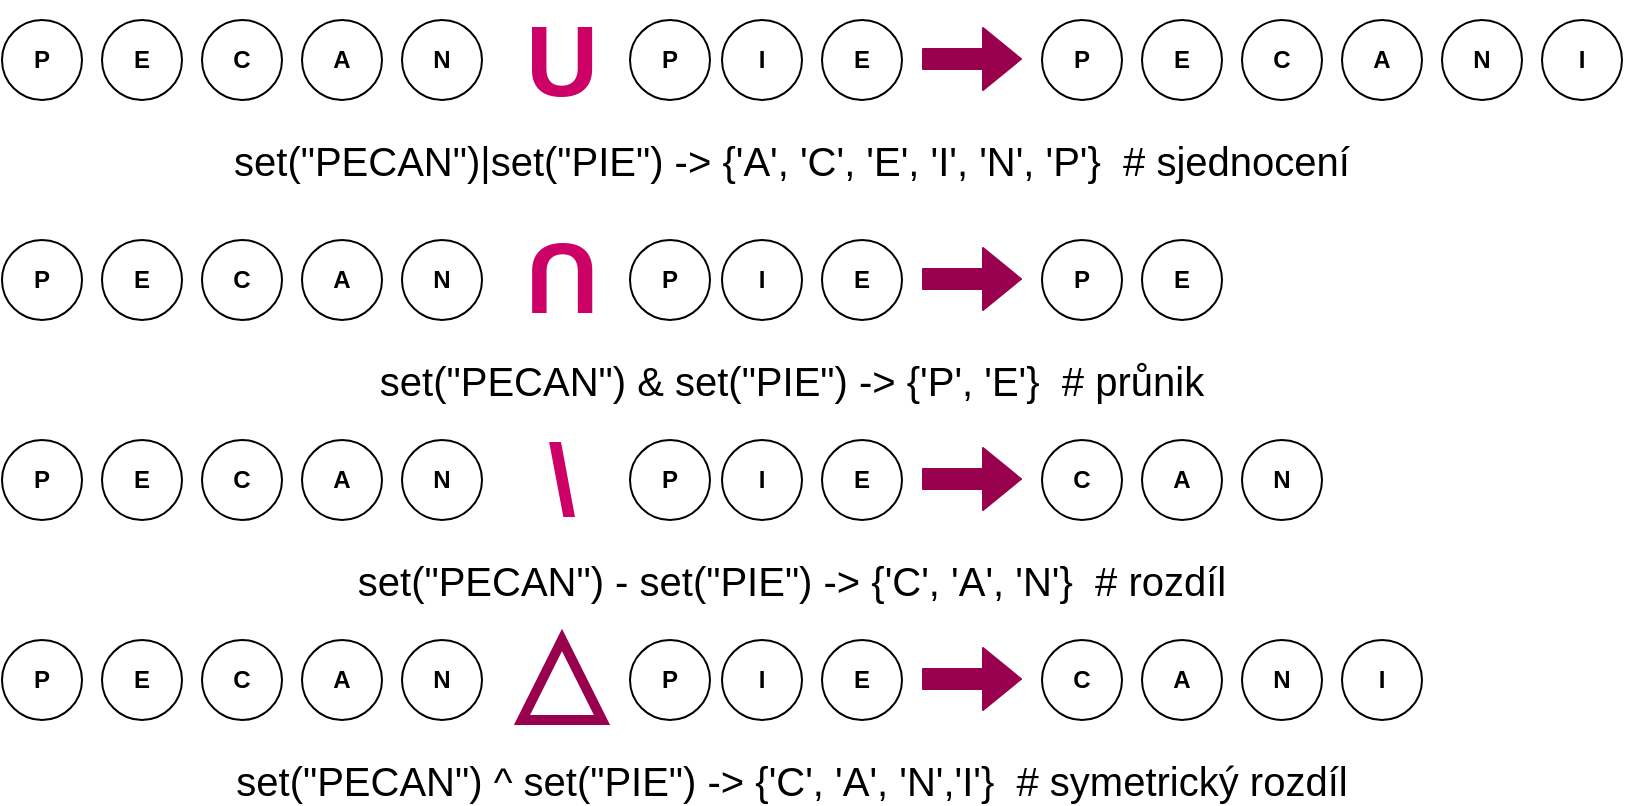 <mxfile version="14.9.2" type="github">
  <diagram id="d3opJxRI5_fXu5W-zoYK" name="Page-1">
    <mxGraphModel dx="1182" dy="675" grid="1" gridSize="10" guides="1" tooltips="1" connect="1" arrows="1" fold="1" page="1" pageScale="1" pageWidth="827" pageHeight="1169" math="0" shadow="0">
      <root>
        <mxCell id="0" />
        <mxCell id="1" parent="0" />
        <mxCell id="J2HvdzhYp7L50vpHNsAT-1" value="P" style="ellipse;whiteSpace=wrap;html=1;aspect=fixed;fontStyle=1" vertex="1" parent="1">
          <mxGeometry x="10" y="20" width="40" height="40" as="geometry" />
        </mxCell>
        <mxCell id="J2HvdzhYp7L50vpHNsAT-2" value="E" style="ellipse;whiteSpace=wrap;html=1;aspect=fixed;fontStyle=1" vertex="1" parent="1">
          <mxGeometry x="60" y="20" width="40" height="40" as="geometry" />
        </mxCell>
        <mxCell id="J2HvdzhYp7L50vpHNsAT-3" value="C" style="ellipse;whiteSpace=wrap;html=1;aspect=fixed;fontStyle=1" vertex="1" parent="1">
          <mxGeometry x="110" y="20" width="40" height="40" as="geometry" />
        </mxCell>
        <mxCell id="J2HvdzhYp7L50vpHNsAT-4" value="A" style="ellipse;whiteSpace=wrap;html=1;aspect=fixed;fontStyle=1" vertex="1" parent="1">
          <mxGeometry x="160" y="20" width="40" height="40" as="geometry" />
        </mxCell>
        <mxCell id="J2HvdzhYp7L50vpHNsAT-5" value="N" style="ellipse;whiteSpace=wrap;html=1;aspect=fixed;fontStyle=1" vertex="1" parent="1">
          <mxGeometry x="210" y="20" width="40" height="40" as="geometry" />
        </mxCell>
        <mxCell id="J2HvdzhYp7L50vpHNsAT-7" value="N" style="ellipse;whiteSpace=wrap;html=1;aspect=fixed;fontStyle=1" vertex="1" parent="1">
          <mxGeometry x="730" y="20" width="40" height="40" as="geometry" />
        </mxCell>
        <mxCell id="J2HvdzhYp7L50vpHNsAT-8" value="A" style="ellipse;whiteSpace=wrap;html=1;aspect=fixed;fontStyle=1" vertex="1" parent="1">
          <mxGeometry x="680" y="20" width="40" height="40" as="geometry" />
        </mxCell>
        <mxCell id="J2HvdzhYp7L50vpHNsAT-9" value="C" style="ellipse;whiteSpace=wrap;html=1;aspect=fixed;fontStyle=1" vertex="1" parent="1">
          <mxGeometry x="630" y="20" width="40" height="40" as="geometry" />
        </mxCell>
        <mxCell id="J2HvdzhYp7L50vpHNsAT-10" value="E" style="ellipse;whiteSpace=wrap;html=1;aspect=fixed;fontStyle=1" vertex="1" parent="1">
          <mxGeometry x="580" y="20" width="40" height="40" as="geometry" />
        </mxCell>
        <mxCell id="J2HvdzhYp7L50vpHNsAT-11" value="P" style="ellipse;whiteSpace=wrap;html=1;aspect=fixed;fontStyle=1" vertex="1" parent="1">
          <mxGeometry x="530" y="20" width="40" height="40" as="geometry" />
        </mxCell>
        <mxCell id="J2HvdzhYp7L50vpHNsAT-12" value="E" style="ellipse;whiteSpace=wrap;html=1;aspect=fixed;fontStyle=1" vertex="1" parent="1">
          <mxGeometry x="420" y="20" width="40" height="40" as="geometry" />
        </mxCell>
        <mxCell id="J2HvdzhYp7L50vpHNsAT-13" value="I" style="ellipse;whiteSpace=wrap;html=1;aspect=fixed;fontStyle=1" vertex="1" parent="1">
          <mxGeometry x="370" y="20" width="40" height="40" as="geometry" />
        </mxCell>
        <mxCell id="J2HvdzhYp7L50vpHNsAT-14" value="P" style="ellipse;whiteSpace=wrap;html=1;aspect=fixed;fontStyle=1" vertex="1" parent="1">
          <mxGeometry x="324" y="20" width="40" height="40" as="geometry" />
        </mxCell>
        <mxCell id="J2HvdzhYp7L50vpHNsAT-20" value="U" style="text;html=1;strokeColor=none;fillColor=none;align=center;verticalAlign=middle;whiteSpace=wrap;rounded=0;fontSize=50;fontColor=#CC0066;fontStyle=1" vertex="1" parent="1">
          <mxGeometry x="270" y="30" width="40" height="20" as="geometry" />
        </mxCell>
        <mxCell id="J2HvdzhYp7L50vpHNsAT-22" value="" style="shape=flexArrow;endArrow=classic;html=1;fontSize=50;fontColor=#CC0066;strokeColor=#99004D;fillColor=#99004D;fontStyle=1" edge="1" parent="1">
          <mxGeometry width="50" height="50" relative="1" as="geometry">
            <mxPoint x="470" y="39.5" as="sourcePoint" />
            <mxPoint x="520" y="39.5" as="targetPoint" />
          </mxGeometry>
        </mxCell>
        <mxCell id="J2HvdzhYp7L50vpHNsAT-23" value="I" style="ellipse;whiteSpace=wrap;html=1;aspect=fixed;fontStyle=1" vertex="1" parent="1">
          <mxGeometry x="780" y="20" width="40" height="40" as="geometry" />
        </mxCell>
        <mxCell id="J2HvdzhYp7L50vpHNsAT-24" value="&lt;font style=&quot;font-size: 20px&quot;&gt;set(&quot;PECAN&quot;)|set(&quot;PIE&quot;) -&amp;gt;&amp;nbsp;&lt;span style=&quot;background-color: rgb(255 , 255 , 255) ; text-align: left&quot;&gt;{&#39;A&#39;, &#39;C&#39;, &#39;E&#39;, &#39;I&#39;, &#39;N&#39;, &#39;P&#39;}&amp;nbsp; # sjednocení&lt;/span&gt;&lt;/font&gt;" style="text;html=1;strokeColor=none;fillColor=none;align=center;verticalAlign=middle;whiteSpace=wrap;rounded=0;fontSize=20;" vertex="1" parent="1">
          <mxGeometry x="110" y="80" width="590" height="20" as="geometry" />
        </mxCell>
        <mxCell id="J2HvdzhYp7L50vpHNsAT-25" value="P" style="ellipse;whiteSpace=wrap;html=1;aspect=fixed;fontStyle=1" vertex="1" parent="1">
          <mxGeometry x="10" y="130" width="40" height="40" as="geometry" />
        </mxCell>
        <mxCell id="J2HvdzhYp7L50vpHNsAT-26" value="E" style="ellipse;whiteSpace=wrap;html=1;aspect=fixed;fontStyle=1" vertex="1" parent="1">
          <mxGeometry x="60" y="130" width="40" height="40" as="geometry" />
        </mxCell>
        <mxCell id="J2HvdzhYp7L50vpHNsAT-27" value="C" style="ellipse;whiteSpace=wrap;html=1;aspect=fixed;fontStyle=1" vertex="1" parent="1">
          <mxGeometry x="110" y="130" width="40" height="40" as="geometry" />
        </mxCell>
        <mxCell id="J2HvdzhYp7L50vpHNsAT-28" value="A" style="ellipse;whiteSpace=wrap;html=1;aspect=fixed;fontStyle=1" vertex="1" parent="1">
          <mxGeometry x="160" y="130" width="40" height="40" as="geometry" />
        </mxCell>
        <mxCell id="J2HvdzhYp7L50vpHNsAT-29" value="N" style="ellipse;whiteSpace=wrap;html=1;aspect=fixed;fontStyle=1" vertex="1" parent="1">
          <mxGeometry x="210" y="130" width="40" height="40" as="geometry" />
        </mxCell>
        <mxCell id="J2HvdzhYp7L50vpHNsAT-33" value="E" style="ellipse;whiteSpace=wrap;html=1;aspect=fixed;fontStyle=1" vertex="1" parent="1">
          <mxGeometry x="580" y="130" width="40" height="40" as="geometry" />
        </mxCell>
        <mxCell id="J2HvdzhYp7L50vpHNsAT-34" value="P" style="ellipse;whiteSpace=wrap;html=1;aspect=fixed;fontStyle=1" vertex="1" parent="1">
          <mxGeometry x="530" y="130" width="40" height="40" as="geometry" />
        </mxCell>
        <mxCell id="J2HvdzhYp7L50vpHNsAT-35" value="E" style="ellipse;whiteSpace=wrap;html=1;aspect=fixed;fontStyle=1" vertex="1" parent="1">
          <mxGeometry x="420" y="130" width="40" height="40" as="geometry" />
        </mxCell>
        <mxCell id="J2HvdzhYp7L50vpHNsAT-36" value="I" style="ellipse;whiteSpace=wrap;html=1;aspect=fixed;fontStyle=1" vertex="1" parent="1">
          <mxGeometry x="370" y="130" width="40" height="40" as="geometry" />
        </mxCell>
        <mxCell id="J2HvdzhYp7L50vpHNsAT-37" value="P" style="ellipse;whiteSpace=wrap;html=1;aspect=fixed;fontStyle=1" vertex="1" parent="1">
          <mxGeometry x="324" y="130" width="40" height="40" as="geometry" />
        </mxCell>
        <mxCell id="J2HvdzhYp7L50vpHNsAT-38" value="U" style="text;html=1;strokeColor=none;fillColor=none;align=center;verticalAlign=middle;whiteSpace=wrap;rounded=0;fontSize=50;fontColor=#CC0066;fontStyle=1;rotation=-180;" vertex="1" parent="1">
          <mxGeometry x="270" y="140" width="40" height="20" as="geometry" />
        </mxCell>
        <mxCell id="J2HvdzhYp7L50vpHNsAT-39" value="" style="shape=flexArrow;endArrow=classic;html=1;fontSize=50;fontColor=#CC0066;strokeColor=#99004D;fillColor=#99004D;fontStyle=1" edge="1" parent="1">
          <mxGeometry width="50" height="50" relative="1" as="geometry">
            <mxPoint x="470" y="149.5" as="sourcePoint" />
            <mxPoint x="520" y="149.5" as="targetPoint" />
          </mxGeometry>
        </mxCell>
        <mxCell id="J2HvdzhYp7L50vpHNsAT-41" value="&lt;font style=&quot;font-size: 20px&quot;&gt;set(&quot;PECAN&quot;) &amp;amp; set(&quot;PIE&quot;) -&amp;gt;&amp;nbsp;&lt;span style=&quot;background-color: rgb(255 , 255 , 255) ; text-align: left&quot;&gt;{&#39;P&#39;, &#39;E&#39;}&amp;nbsp; # průnik&lt;/span&gt;&lt;/font&gt;" style="text;html=1;strokeColor=none;fillColor=none;align=center;verticalAlign=middle;whiteSpace=wrap;rounded=0;fontSize=20;" vertex="1" parent="1">
          <mxGeometry x="110" y="190" width="590" height="20" as="geometry" />
        </mxCell>
        <mxCell id="J2HvdzhYp7L50vpHNsAT-42" value="P" style="ellipse;whiteSpace=wrap;html=1;aspect=fixed;fontStyle=1" vertex="1" parent="1">
          <mxGeometry x="10" y="230" width="40" height="40" as="geometry" />
        </mxCell>
        <mxCell id="J2HvdzhYp7L50vpHNsAT-43" value="E" style="ellipse;whiteSpace=wrap;html=1;aspect=fixed;fontStyle=1" vertex="1" parent="1">
          <mxGeometry x="60" y="230" width="40" height="40" as="geometry" />
        </mxCell>
        <mxCell id="J2HvdzhYp7L50vpHNsAT-44" value="C" style="ellipse;whiteSpace=wrap;html=1;aspect=fixed;fontStyle=1" vertex="1" parent="1">
          <mxGeometry x="110" y="230" width="40" height="40" as="geometry" />
        </mxCell>
        <mxCell id="J2HvdzhYp7L50vpHNsAT-45" value="A" style="ellipse;whiteSpace=wrap;html=1;aspect=fixed;fontStyle=1" vertex="1" parent="1">
          <mxGeometry x="160" y="230" width="40" height="40" as="geometry" />
        </mxCell>
        <mxCell id="J2HvdzhYp7L50vpHNsAT-46" value="N" style="ellipse;whiteSpace=wrap;html=1;aspect=fixed;fontStyle=1" vertex="1" parent="1">
          <mxGeometry x="210" y="230" width="40" height="40" as="geometry" />
        </mxCell>
        <mxCell id="J2HvdzhYp7L50vpHNsAT-47" value="A" style="ellipse;whiteSpace=wrap;html=1;aspect=fixed;fontStyle=1" vertex="1" parent="1">
          <mxGeometry x="580" y="230" width="40" height="40" as="geometry" />
        </mxCell>
        <mxCell id="J2HvdzhYp7L50vpHNsAT-48" value="C" style="ellipse;whiteSpace=wrap;html=1;aspect=fixed;fontStyle=1" vertex="1" parent="1">
          <mxGeometry x="530" y="230" width="40" height="40" as="geometry" />
        </mxCell>
        <mxCell id="J2HvdzhYp7L50vpHNsAT-49" value="E" style="ellipse;whiteSpace=wrap;html=1;aspect=fixed;fontStyle=1" vertex="1" parent="1">
          <mxGeometry x="420" y="230" width="40" height="40" as="geometry" />
        </mxCell>
        <mxCell id="J2HvdzhYp7L50vpHNsAT-50" value="I" style="ellipse;whiteSpace=wrap;html=1;aspect=fixed;fontStyle=1" vertex="1" parent="1">
          <mxGeometry x="370" y="230" width="40" height="40" as="geometry" />
        </mxCell>
        <mxCell id="J2HvdzhYp7L50vpHNsAT-51" value="P" style="ellipse;whiteSpace=wrap;html=1;aspect=fixed;fontStyle=1" vertex="1" parent="1">
          <mxGeometry x="324" y="230" width="40" height="40" as="geometry" />
        </mxCell>
        <mxCell id="J2HvdzhYp7L50vpHNsAT-52" value="\" style="text;html=1;strokeColor=none;fillColor=none;align=center;verticalAlign=middle;whiteSpace=wrap;rounded=0;fontSize=50;fontColor=#CC0066;fontStyle=1;rotation=-180;" vertex="1" parent="1">
          <mxGeometry x="270" y="240" width="40" height="20" as="geometry" />
        </mxCell>
        <mxCell id="J2HvdzhYp7L50vpHNsAT-53" value="" style="shape=flexArrow;endArrow=classic;html=1;fontSize=50;fontColor=#CC0066;strokeColor=#99004D;fillColor=#99004D;fontStyle=1" edge="1" parent="1">
          <mxGeometry width="50" height="50" relative="1" as="geometry">
            <mxPoint x="470" y="249.5" as="sourcePoint" />
            <mxPoint x="520" y="249.5" as="targetPoint" />
          </mxGeometry>
        </mxCell>
        <mxCell id="J2HvdzhYp7L50vpHNsAT-54" value="&lt;font style=&quot;font-size: 20px&quot;&gt;set(&quot;PECAN&quot;) - set(&quot;PIE&quot;) -&amp;gt;&amp;nbsp;&lt;span style=&quot;background-color: rgb(255 , 255 , 255) ; text-align: left&quot;&gt;{&#39;C&#39;, &#39;A&#39;, &#39;N&#39;}&amp;nbsp; # rozdíl&lt;/span&gt;&lt;/font&gt;" style="text;html=1;strokeColor=none;fillColor=none;align=center;verticalAlign=middle;whiteSpace=wrap;rounded=0;fontSize=20;" vertex="1" parent="1">
          <mxGeometry x="110" y="290" width="590" height="20" as="geometry" />
        </mxCell>
        <mxCell id="J2HvdzhYp7L50vpHNsAT-55" value="N" style="ellipse;whiteSpace=wrap;html=1;aspect=fixed;fontStyle=1" vertex="1" parent="1">
          <mxGeometry x="630" y="230" width="40" height="40" as="geometry" />
        </mxCell>
        <mxCell id="J2HvdzhYp7L50vpHNsAT-56" value="P" style="ellipse;whiteSpace=wrap;html=1;aspect=fixed;fontStyle=1" vertex="1" parent="1">
          <mxGeometry x="10" y="330" width="40" height="40" as="geometry" />
        </mxCell>
        <mxCell id="J2HvdzhYp7L50vpHNsAT-57" value="E" style="ellipse;whiteSpace=wrap;html=1;aspect=fixed;fontStyle=1" vertex="1" parent="1">
          <mxGeometry x="60" y="330" width="40" height="40" as="geometry" />
        </mxCell>
        <mxCell id="J2HvdzhYp7L50vpHNsAT-58" value="C" style="ellipse;whiteSpace=wrap;html=1;aspect=fixed;fontStyle=1" vertex="1" parent="1">
          <mxGeometry x="110" y="330" width="40" height="40" as="geometry" />
        </mxCell>
        <mxCell id="J2HvdzhYp7L50vpHNsAT-59" value="A" style="ellipse;whiteSpace=wrap;html=1;aspect=fixed;fontStyle=1" vertex="1" parent="1">
          <mxGeometry x="160" y="330" width="40" height="40" as="geometry" />
        </mxCell>
        <mxCell id="J2HvdzhYp7L50vpHNsAT-60" value="N" style="ellipse;whiteSpace=wrap;html=1;aspect=fixed;fontStyle=1" vertex="1" parent="1">
          <mxGeometry x="210" y="330" width="40" height="40" as="geometry" />
        </mxCell>
        <mxCell id="J2HvdzhYp7L50vpHNsAT-61" value="A" style="ellipse;whiteSpace=wrap;html=1;aspect=fixed;fontStyle=1" vertex="1" parent="1">
          <mxGeometry x="580" y="330" width="40" height="40" as="geometry" />
        </mxCell>
        <mxCell id="J2HvdzhYp7L50vpHNsAT-62" value="C" style="ellipse;whiteSpace=wrap;html=1;aspect=fixed;fontStyle=1" vertex="1" parent="1">
          <mxGeometry x="530" y="330" width="40" height="40" as="geometry" />
        </mxCell>
        <mxCell id="J2HvdzhYp7L50vpHNsAT-63" value="E" style="ellipse;whiteSpace=wrap;html=1;aspect=fixed;fontStyle=1" vertex="1" parent="1">
          <mxGeometry x="420" y="330" width="40" height="40" as="geometry" />
        </mxCell>
        <mxCell id="J2HvdzhYp7L50vpHNsAT-64" value="I" style="ellipse;whiteSpace=wrap;html=1;aspect=fixed;fontStyle=1" vertex="1" parent="1">
          <mxGeometry x="370" y="330" width="40" height="40" as="geometry" />
        </mxCell>
        <mxCell id="J2HvdzhYp7L50vpHNsAT-65" value="P" style="ellipse;whiteSpace=wrap;html=1;aspect=fixed;fontStyle=1" vertex="1" parent="1">
          <mxGeometry x="324" y="330" width="40" height="40" as="geometry" />
        </mxCell>
        <mxCell id="J2HvdzhYp7L50vpHNsAT-67" value="" style="shape=flexArrow;endArrow=classic;html=1;fontSize=50;fontColor=#CC0066;strokeColor=#99004D;fillColor=#99004D;fontStyle=1" edge="1" parent="1">
          <mxGeometry width="50" height="50" relative="1" as="geometry">
            <mxPoint x="470" y="349.5" as="sourcePoint" />
            <mxPoint x="520" y="349.5" as="targetPoint" />
          </mxGeometry>
        </mxCell>
        <mxCell id="J2HvdzhYp7L50vpHNsAT-68" value="&lt;font style=&quot;font-size: 20px&quot;&gt;set(&quot;PECAN&quot;) ^ set(&quot;PIE&quot;) -&amp;gt;&amp;nbsp;&lt;span style=&quot;background-color: rgb(255 , 255 , 255) ; text-align: left&quot;&gt;{&#39;C&#39;, &#39;A&#39;, &#39;N&#39;,&#39;I&#39;}&amp;nbsp; # symetrický rozdíl&lt;/span&gt;&lt;/font&gt;" style="text;html=1;strokeColor=none;fillColor=none;align=center;verticalAlign=middle;whiteSpace=wrap;rounded=0;fontSize=20;" vertex="1" parent="1">
          <mxGeometry x="110" y="390" width="590" height="20" as="geometry" />
        </mxCell>
        <mxCell id="J2HvdzhYp7L50vpHNsAT-69" value="N" style="ellipse;whiteSpace=wrap;html=1;aspect=fixed;fontStyle=1" vertex="1" parent="1">
          <mxGeometry x="630" y="330" width="40" height="40" as="geometry" />
        </mxCell>
        <mxCell id="J2HvdzhYp7L50vpHNsAT-70" value="" style="triangle;whiteSpace=wrap;html=1;dashed=0;direction=south;fontSize=20;rotation=-180;fontColor=#99004D;strokeColor=#99004D;fillColor=#FFFFFF;strokeWidth=5;" vertex="1" parent="1">
          <mxGeometry x="270" y="330" width="40" height="40" as="geometry" />
        </mxCell>
        <mxCell id="J2HvdzhYp7L50vpHNsAT-71" value="I" style="ellipse;whiteSpace=wrap;html=1;aspect=fixed;fontStyle=1" vertex="1" parent="1">
          <mxGeometry x="680" y="330" width="40" height="40" as="geometry" />
        </mxCell>
      </root>
    </mxGraphModel>
  </diagram>
</mxfile>
